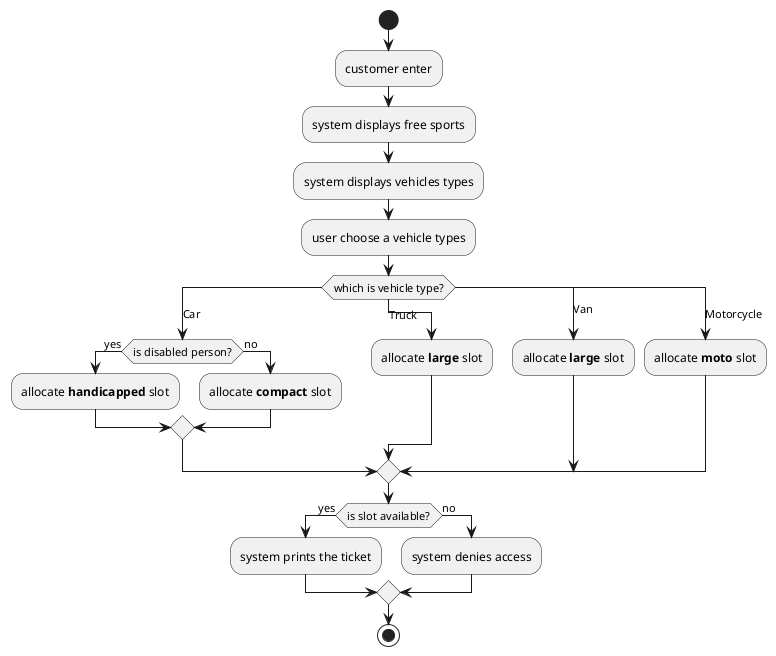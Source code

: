 @startuml

start
:customer enter;
:system displays free sports;
:system displays vehicles types;
:user choose a vehicle types;
switch (which is vehicle type?)
case (Car)
    if (is disabled person?) then (yes)
        :allocate **handicapped** slot;
    else (no)
        :allocate **compact** slot;
    endif
case (Truck)
    :allocate **large** slot;
case (Van)
    :allocate **large** slot;
case (Motorcycle)
    :allocate **moto** slot;
endswitch
if (is slot available?) then (yes)
    :system prints the ticket;
else (no)
    :system denies access;
endif
stop

@enduml

